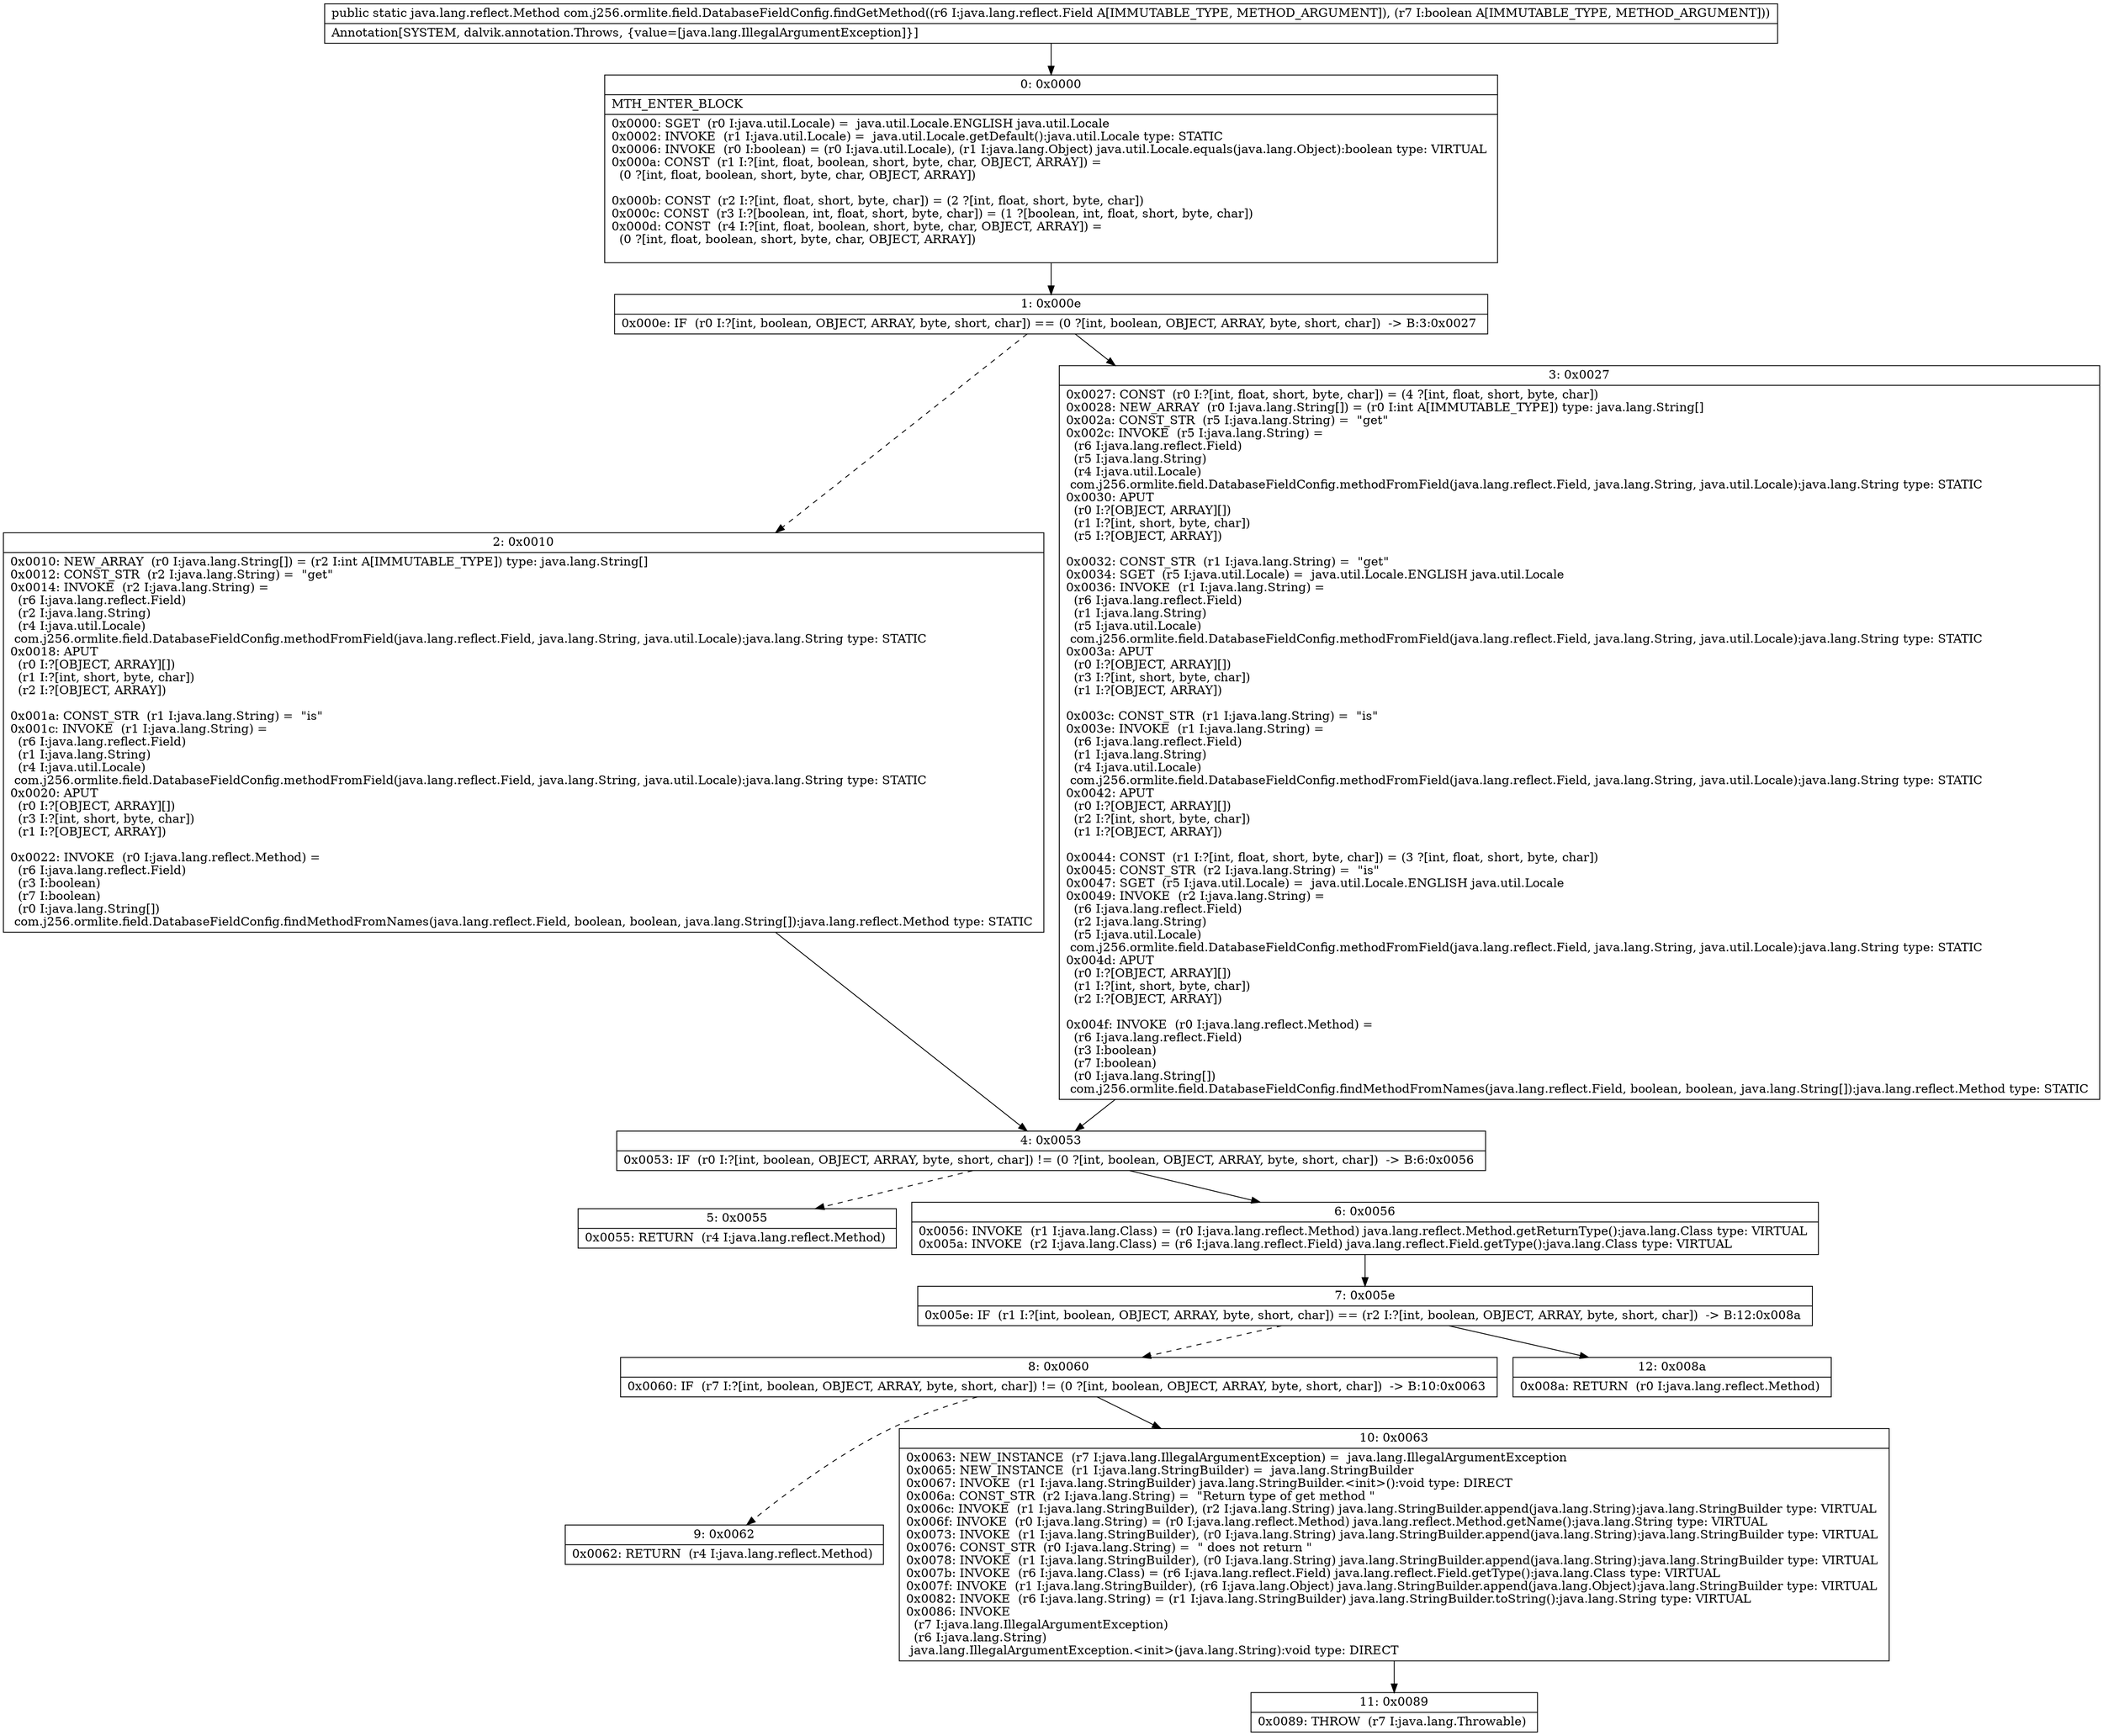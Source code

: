 digraph "CFG forcom.j256.ormlite.field.DatabaseFieldConfig.findGetMethod(Ljava\/lang\/reflect\/Field;Z)Ljava\/lang\/reflect\/Method;" {
Node_0 [shape=record,label="{0\:\ 0x0000|MTH_ENTER_BLOCK\l|0x0000: SGET  (r0 I:java.util.Locale) =  java.util.Locale.ENGLISH java.util.Locale \l0x0002: INVOKE  (r1 I:java.util.Locale) =  java.util.Locale.getDefault():java.util.Locale type: STATIC \l0x0006: INVOKE  (r0 I:boolean) = (r0 I:java.util.Locale), (r1 I:java.lang.Object) java.util.Locale.equals(java.lang.Object):boolean type: VIRTUAL \l0x000a: CONST  (r1 I:?[int, float, boolean, short, byte, char, OBJECT, ARRAY]) = \l  (0 ?[int, float, boolean, short, byte, char, OBJECT, ARRAY])\l \l0x000b: CONST  (r2 I:?[int, float, short, byte, char]) = (2 ?[int, float, short, byte, char]) \l0x000c: CONST  (r3 I:?[boolean, int, float, short, byte, char]) = (1 ?[boolean, int, float, short, byte, char]) \l0x000d: CONST  (r4 I:?[int, float, boolean, short, byte, char, OBJECT, ARRAY]) = \l  (0 ?[int, float, boolean, short, byte, char, OBJECT, ARRAY])\l \l}"];
Node_1 [shape=record,label="{1\:\ 0x000e|0x000e: IF  (r0 I:?[int, boolean, OBJECT, ARRAY, byte, short, char]) == (0 ?[int, boolean, OBJECT, ARRAY, byte, short, char])  \-\> B:3:0x0027 \l}"];
Node_2 [shape=record,label="{2\:\ 0x0010|0x0010: NEW_ARRAY  (r0 I:java.lang.String[]) = (r2 I:int A[IMMUTABLE_TYPE]) type: java.lang.String[] \l0x0012: CONST_STR  (r2 I:java.lang.String) =  \"get\" \l0x0014: INVOKE  (r2 I:java.lang.String) = \l  (r6 I:java.lang.reflect.Field)\l  (r2 I:java.lang.String)\l  (r4 I:java.util.Locale)\l com.j256.ormlite.field.DatabaseFieldConfig.methodFromField(java.lang.reflect.Field, java.lang.String, java.util.Locale):java.lang.String type: STATIC \l0x0018: APUT  \l  (r0 I:?[OBJECT, ARRAY][])\l  (r1 I:?[int, short, byte, char])\l  (r2 I:?[OBJECT, ARRAY])\l \l0x001a: CONST_STR  (r1 I:java.lang.String) =  \"is\" \l0x001c: INVOKE  (r1 I:java.lang.String) = \l  (r6 I:java.lang.reflect.Field)\l  (r1 I:java.lang.String)\l  (r4 I:java.util.Locale)\l com.j256.ormlite.field.DatabaseFieldConfig.methodFromField(java.lang.reflect.Field, java.lang.String, java.util.Locale):java.lang.String type: STATIC \l0x0020: APUT  \l  (r0 I:?[OBJECT, ARRAY][])\l  (r3 I:?[int, short, byte, char])\l  (r1 I:?[OBJECT, ARRAY])\l \l0x0022: INVOKE  (r0 I:java.lang.reflect.Method) = \l  (r6 I:java.lang.reflect.Field)\l  (r3 I:boolean)\l  (r7 I:boolean)\l  (r0 I:java.lang.String[])\l com.j256.ormlite.field.DatabaseFieldConfig.findMethodFromNames(java.lang.reflect.Field, boolean, boolean, java.lang.String[]):java.lang.reflect.Method type: STATIC \l}"];
Node_3 [shape=record,label="{3\:\ 0x0027|0x0027: CONST  (r0 I:?[int, float, short, byte, char]) = (4 ?[int, float, short, byte, char]) \l0x0028: NEW_ARRAY  (r0 I:java.lang.String[]) = (r0 I:int A[IMMUTABLE_TYPE]) type: java.lang.String[] \l0x002a: CONST_STR  (r5 I:java.lang.String) =  \"get\" \l0x002c: INVOKE  (r5 I:java.lang.String) = \l  (r6 I:java.lang.reflect.Field)\l  (r5 I:java.lang.String)\l  (r4 I:java.util.Locale)\l com.j256.ormlite.field.DatabaseFieldConfig.methodFromField(java.lang.reflect.Field, java.lang.String, java.util.Locale):java.lang.String type: STATIC \l0x0030: APUT  \l  (r0 I:?[OBJECT, ARRAY][])\l  (r1 I:?[int, short, byte, char])\l  (r5 I:?[OBJECT, ARRAY])\l \l0x0032: CONST_STR  (r1 I:java.lang.String) =  \"get\" \l0x0034: SGET  (r5 I:java.util.Locale) =  java.util.Locale.ENGLISH java.util.Locale \l0x0036: INVOKE  (r1 I:java.lang.String) = \l  (r6 I:java.lang.reflect.Field)\l  (r1 I:java.lang.String)\l  (r5 I:java.util.Locale)\l com.j256.ormlite.field.DatabaseFieldConfig.methodFromField(java.lang.reflect.Field, java.lang.String, java.util.Locale):java.lang.String type: STATIC \l0x003a: APUT  \l  (r0 I:?[OBJECT, ARRAY][])\l  (r3 I:?[int, short, byte, char])\l  (r1 I:?[OBJECT, ARRAY])\l \l0x003c: CONST_STR  (r1 I:java.lang.String) =  \"is\" \l0x003e: INVOKE  (r1 I:java.lang.String) = \l  (r6 I:java.lang.reflect.Field)\l  (r1 I:java.lang.String)\l  (r4 I:java.util.Locale)\l com.j256.ormlite.field.DatabaseFieldConfig.methodFromField(java.lang.reflect.Field, java.lang.String, java.util.Locale):java.lang.String type: STATIC \l0x0042: APUT  \l  (r0 I:?[OBJECT, ARRAY][])\l  (r2 I:?[int, short, byte, char])\l  (r1 I:?[OBJECT, ARRAY])\l \l0x0044: CONST  (r1 I:?[int, float, short, byte, char]) = (3 ?[int, float, short, byte, char]) \l0x0045: CONST_STR  (r2 I:java.lang.String) =  \"is\" \l0x0047: SGET  (r5 I:java.util.Locale) =  java.util.Locale.ENGLISH java.util.Locale \l0x0049: INVOKE  (r2 I:java.lang.String) = \l  (r6 I:java.lang.reflect.Field)\l  (r2 I:java.lang.String)\l  (r5 I:java.util.Locale)\l com.j256.ormlite.field.DatabaseFieldConfig.methodFromField(java.lang.reflect.Field, java.lang.String, java.util.Locale):java.lang.String type: STATIC \l0x004d: APUT  \l  (r0 I:?[OBJECT, ARRAY][])\l  (r1 I:?[int, short, byte, char])\l  (r2 I:?[OBJECT, ARRAY])\l \l0x004f: INVOKE  (r0 I:java.lang.reflect.Method) = \l  (r6 I:java.lang.reflect.Field)\l  (r3 I:boolean)\l  (r7 I:boolean)\l  (r0 I:java.lang.String[])\l com.j256.ormlite.field.DatabaseFieldConfig.findMethodFromNames(java.lang.reflect.Field, boolean, boolean, java.lang.String[]):java.lang.reflect.Method type: STATIC \l}"];
Node_4 [shape=record,label="{4\:\ 0x0053|0x0053: IF  (r0 I:?[int, boolean, OBJECT, ARRAY, byte, short, char]) != (0 ?[int, boolean, OBJECT, ARRAY, byte, short, char])  \-\> B:6:0x0056 \l}"];
Node_5 [shape=record,label="{5\:\ 0x0055|0x0055: RETURN  (r4 I:java.lang.reflect.Method) \l}"];
Node_6 [shape=record,label="{6\:\ 0x0056|0x0056: INVOKE  (r1 I:java.lang.Class) = (r0 I:java.lang.reflect.Method) java.lang.reflect.Method.getReturnType():java.lang.Class type: VIRTUAL \l0x005a: INVOKE  (r2 I:java.lang.Class) = (r6 I:java.lang.reflect.Field) java.lang.reflect.Field.getType():java.lang.Class type: VIRTUAL \l}"];
Node_7 [shape=record,label="{7\:\ 0x005e|0x005e: IF  (r1 I:?[int, boolean, OBJECT, ARRAY, byte, short, char]) == (r2 I:?[int, boolean, OBJECT, ARRAY, byte, short, char])  \-\> B:12:0x008a \l}"];
Node_8 [shape=record,label="{8\:\ 0x0060|0x0060: IF  (r7 I:?[int, boolean, OBJECT, ARRAY, byte, short, char]) != (0 ?[int, boolean, OBJECT, ARRAY, byte, short, char])  \-\> B:10:0x0063 \l}"];
Node_9 [shape=record,label="{9\:\ 0x0062|0x0062: RETURN  (r4 I:java.lang.reflect.Method) \l}"];
Node_10 [shape=record,label="{10\:\ 0x0063|0x0063: NEW_INSTANCE  (r7 I:java.lang.IllegalArgumentException) =  java.lang.IllegalArgumentException \l0x0065: NEW_INSTANCE  (r1 I:java.lang.StringBuilder) =  java.lang.StringBuilder \l0x0067: INVOKE  (r1 I:java.lang.StringBuilder) java.lang.StringBuilder.\<init\>():void type: DIRECT \l0x006a: CONST_STR  (r2 I:java.lang.String) =  \"Return type of get method \" \l0x006c: INVOKE  (r1 I:java.lang.StringBuilder), (r2 I:java.lang.String) java.lang.StringBuilder.append(java.lang.String):java.lang.StringBuilder type: VIRTUAL \l0x006f: INVOKE  (r0 I:java.lang.String) = (r0 I:java.lang.reflect.Method) java.lang.reflect.Method.getName():java.lang.String type: VIRTUAL \l0x0073: INVOKE  (r1 I:java.lang.StringBuilder), (r0 I:java.lang.String) java.lang.StringBuilder.append(java.lang.String):java.lang.StringBuilder type: VIRTUAL \l0x0076: CONST_STR  (r0 I:java.lang.String) =  \" does not return \" \l0x0078: INVOKE  (r1 I:java.lang.StringBuilder), (r0 I:java.lang.String) java.lang.StringBuilder.append(java.lang.String):java.lang.StringBuilder type: VIRTUAL \l0x007b: INVOKE  (r6 I:java.lang.Class) = (r6 I:java.lang.reflect.Field) java.lang.reflect.Field.getType():java.lang.Class type: VIRTUAL \l0x007f: INVOKE  (r1 I:java.lang.StringBuilder), (r6 I:java.lang.Object) java.lang.StringBuilder.append(java.lang.Object):java.lang.StringBuilder type: VIRTUAL \l0x0082: INVOKE  (r6 I:java.lang.String) = (r1 I:java.lang.StringBuilder) java.lang.StringBuilder.toString():java.lang.String type: VIRTUAL \l0x0086: INVOKE  \l  (r7 I:java.lang.IllegalArgumentException)\l  (r6 I:java.lang.String)\l java.lang.IllegalArgumentException.\<init\>(java.lang.String):void type: DIRECT \l}"];
Node_11 [shape=record,label="{11\:\ 0x0089|0x0089: THROW  (r7 I:java.lang.Throwable) \l}"];
Node_12 [shape=record,label="{12\:\ 0x008a|0x008a: RETURN  (r0 I:java.lang.reflect.Method) \l}"];
MethodNode[shape=record,label="{public static java.lang.reflect.Method com.j256.ormlite.field.DatabaseFieldConfig.findGetMethod((r6 I:java.lang.reflect.Field A[IMMUTABLE_TYPE, METHOD_ARGUMENT]), (r7 I:boolean A[IMMUTABLE_TYPE, METHOD_ARGUMENT]))  | Annotation[SYSTEM, dalvik.annotation.Throws, \{value=[java.lang.IllegalArgumentException]\}]\l}"];
MethodNode -> Node_0;
Node_0 -> Node_1;
Node_1 -> Node_2[style=dashed];
Node_1 -> Node_3;
Node_2 -> Node_4;
Node_3 -> Node_4;
Node_4 -> Node_5[style=dashed];
Node_4 -> Node_6;
Node_6 -> Node_7;
Node_7 -> Node_8[style=dashed];
Node_7 -> Node_12;
Node_8 -> Node_9[style=dashed];
Node_8 -> Node_10;
Node_10 -> Node_11;
}

